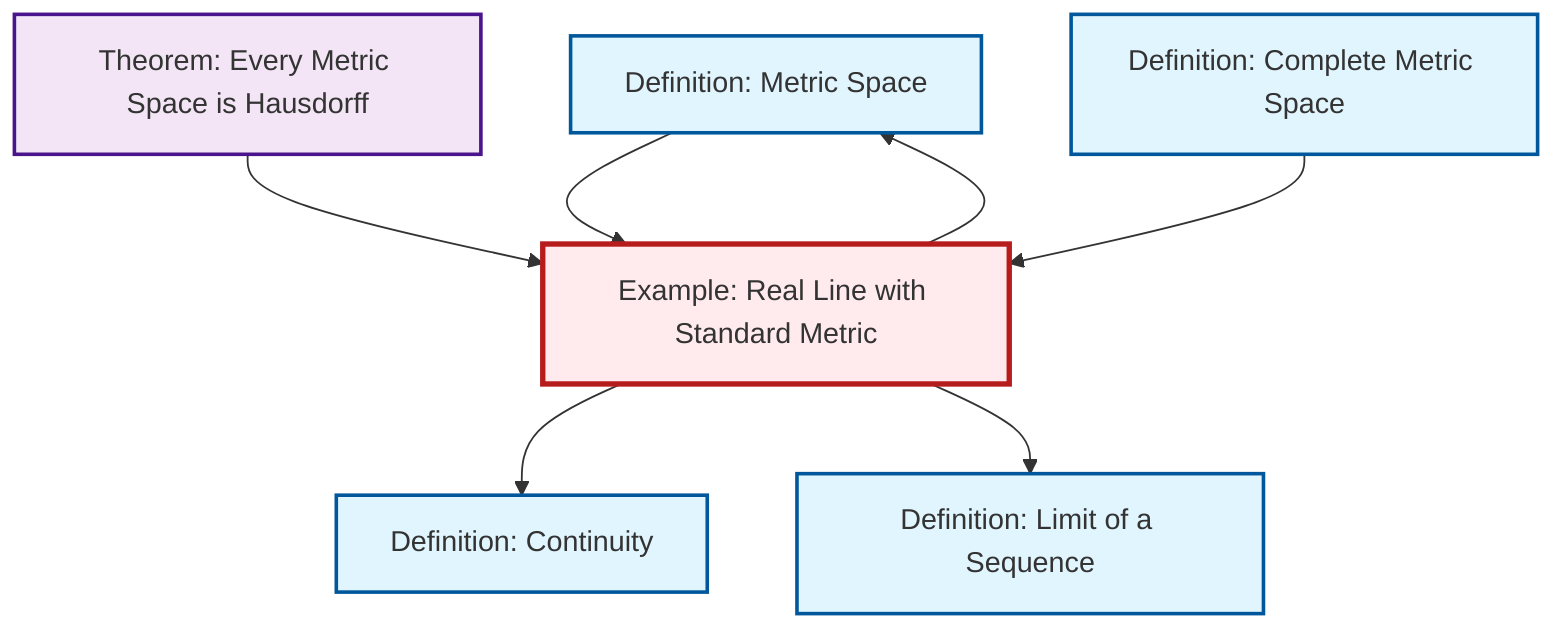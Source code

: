 graph TD
    classDef definition fill:#e1f5fe,stroke:#01579b,stroke-width:2px
    classDef theorem fill:#f3e5f5,stroke:#4a148c,stroke-width:2px
    classDef axiom fill:#fff3e0,stroke:#e65100,stroke-width:2px
    classDef example fill:#e8f5e9,stroke:#1b5e20,stroke-width:2px
    classDef current fill:#ffebee,stroke:#b71c1c,stroke-width:3px
    def-metric-space["Definition: Metric Space"]:::definition
    thm-metric-hausdorff["Theorem: Every Metric Space is Hausdorff"]:::theorem
    ex-real-line-metric["Example: Real Line with Standard Metric"]:::example
    def-complete-metric-space["Definition: Complete Metric Space"]:::definition
    def-continuity["Definition: Continuity"]:::definition
    def-limit["Definition: Limit of a Sequence"]:::definition
    thm-metric-hausdorff --> ex-real-line-metric
    def-metric-space --> ex-real-line-metric
    ex-real-line-metric --> def-continuity
    def-complete-metric-space --> ex-real-line-metric
    ex-real-line-metric --> def-metric-space
    ex-real-line-metric --> def-limit
    class ex-real-line-metric current